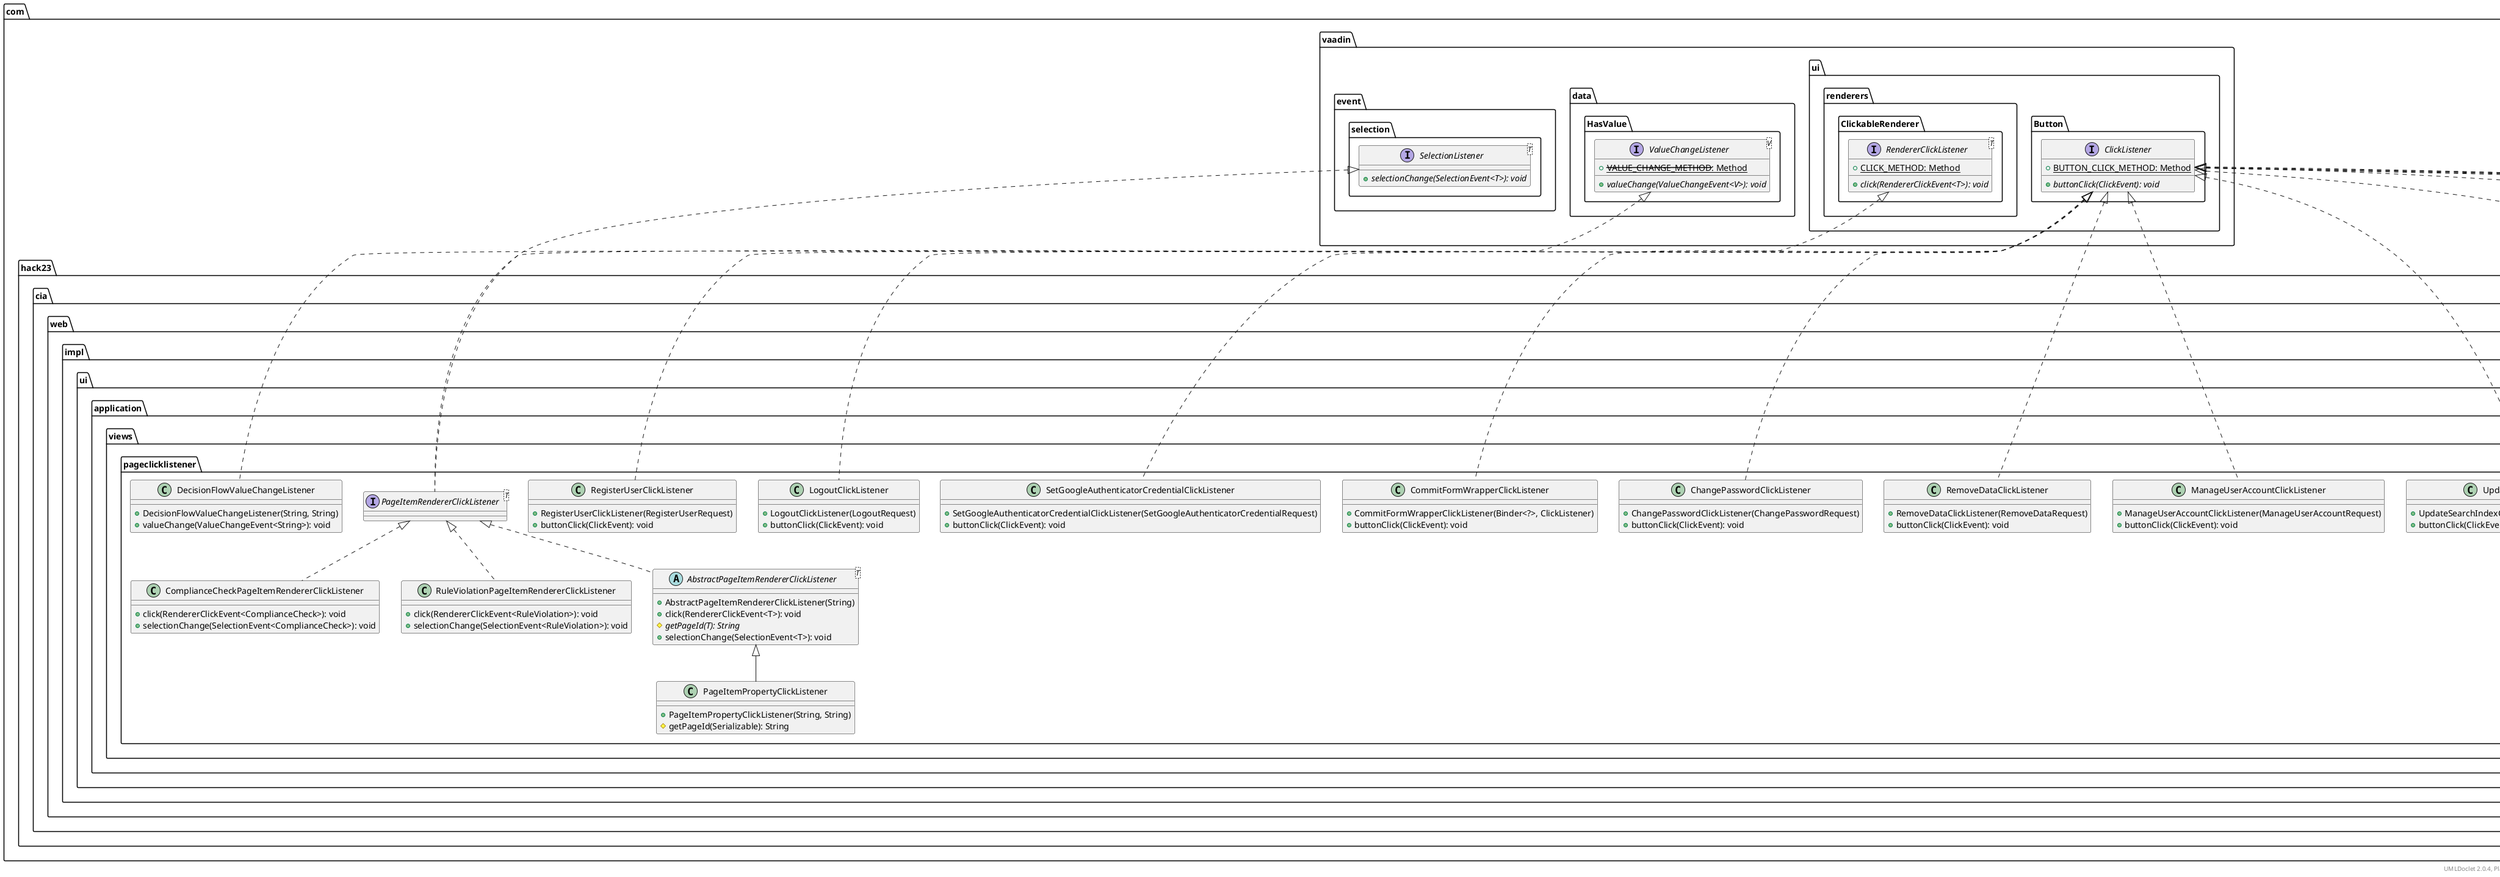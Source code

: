 @startuml
    namespace com.hack23.cia.web.impl.ui.application.views.pageclicklistener {

        class RefreshDataViewsClickListener [[RefreshDataViewsClickListener.html]] {
            +RefreshDataViewsClickListener(RefreshDataViewsRequest)
            +buttonClick(ClickEvent): void
        }

        class ComplianceCheckPageItemRendererClickListener [[ComplianceCheckPageItemRendererClickListener.html]] {
            +click(RendererClickEvent<ComplianceCheck>): void
            +selectionChange(SelectionEvent<ComplianceCheck>): void
        }

        class UpdateSearchIndexClickListener [[UpdateSearchIndexClickListener.html]] {
            +UpdateSearchIndexClickListener(UpdateSearchIndexRequest)
            +buttonClick(ClickEvent): void
        }

        class ManageUserAccountClickListener [[ManageUserAccountClickListener.html]] {
            +ManageUserAccountClickListener(ManageUserAccountRequest)
            +buttonClick(ClickEvent): void
        }

        class RemoveDataClickListener [[RemoveDataClickListener.html]] {
            +RemoveDataClickListener(RemoveDataRequest)
            +buttonClick(ClickEvent): void
        }

        class ChangePasswordClickListener [[ChangePasswordClickListener.html]] {
            +ChangePasswordClickListener(ChangePasswordRequest)
            +buttonClick(ClickEvent): void
        }

        class CommitFormWrapperClickListener [[CommitFormWrapperClickListener.html]] {
            +CommitFormWrapperClickListener(Binder<?>, ClickListener)
            +buttonClick(ClickEvent): void
        }

        class SetGoogleAuthenticatorCredentialClickListener [[SetGoogleAuthenticatorCredentialClickListener.html]] {
            +SetGoogleAuthenticatorCredentialClickListener(SetGoogleAuthenticatorCredentialRequest)
            +buttonClick(ClickEvent): void
        }

        class LogoutClickListener [[LogoutClickListener.html]] {
            +LogoutClickListener(LogoutRequest)
            +buttonClick(ClickEvent): void
        }

        class RegisterUserClickListener [[RegisterUserClickListener.html]] {
            +RegisterUserClickListener(RegisterUserRequest)
            +buttonClick(ClickEvent): void
        }

        class DecisionFlowValueChangeListener [[DecisionFlowValueChangeListener.html]] {
            +DecisionFlowValueChangeListener(String, String)
            +valueChange(ValueChangeEvent<String>): void
        }

        class PageItemPropertyClickListener [[PageItemPropertyClickListener.html]] {
            +PageItemPropertyClickListener(String, String)
            #getPageId(Serializable): String
        }

        class SearchDocumentClickListener [[SearchDocumentClickListener.html]] {
            +SearchDocumentClickListener(SearchDocumentRequest, SearchDocumentResponseHandler)
            +buttonClick(ClickEvent): void
        }

        class StartAgentClickListener [[StartAgentClickListener.html]] {
            +StartAgentClickListener(DataAgentTarget, DataAgentOperation)
            +buttonClick(ClickEvent): void
        }

        interface PageItemRendererClickListener<T> [[PageItemRendererClickListener.html]]

        class SendEmailClickListener [[SendEmailClickListener.html]] {
            +SendEmailClickListener(SendEmailRequest)
            +buttonClick(ClickEvent): void
        }

        class RuleViolationPageItemRendererClickListener [[RuleViolationPageItemRendererClickListener.html]] {
            +click(RendererClickEvent<RuleViolation>): void
            +selectionChange(SelectionEvent<RuleViolation>): void
        }

        class UpdateApplicationConfigurationClickListener [[UpdateApplicationConfigurationClickListener.html]] {
            +UpdateApplicationConfigurationClickListener(UpdateApplicationConfigurationRequest)
            +buttonClick(ClickEvent): void
        }

        abstract class AbstractPageItemRendererClickListener<T> [[AbstractPageItemRendererClickListener.html]] {
            +AbstractPageItemRendererClickListener(String)
            +click(RendererClickEvent<T>): void
            {abstract} #getPageId(T): String
            +selectionChange(SelectionEvent<T>): void
        }

        class ApplicationLoginListener [[ApplicationLoginListener.html]] {
            +ApplicationLoginListener(LoginRequest)
            +buttonClick(ClickEvent): void
        }

        class DisableGoogleAuthenticatorCredentialClickListener [[DisableGoogleAuthenticatorCredentialClickListener.html]] {
            +DisableGoogleAuthenticatorCredentialClickListener(DisableGoogleAuthenticatorCredentialRequest)
            +buttonClick(ClickEvent): void
        }

        com.vaadin.ui.Button.ClickListener <|.. RefreshDataViewsClickListener
        PageItemRendererClickListener <|.. ComplianceCheckPageItemRendererClickListener
        com.vaadin.ui.Button.ClickListener <|.. UpdateSearchIndexClickListener
        com.vaadin.ui.Button.ClickListener <|.. ManageUserAccountClickListener
        com.vaadin.ui.Button.ClickListener <|.. RemoveDataClickListener
        com.vaadin.ui.Button.ClickListener <|.. ChangePasswordClickListener
        com.vaadin.ui.Button.ClickListener <|.. CommitFormWrapperClickListener
        com.vaadin.ui.Button.ClickListener <|.. SetGoogleAuthenticatorCredentialClickListener
        com.vaadin.ui.Button.ClickListener <|.. LogoutClickListener
        com.vaadin.ui.Button.ClickListener <|.. RegisterUserClickListener
        com.vaadin.data.HasValue.ValueChangeListener <|.. DecisionFlowValueChangeListener
        AbstractPageItemRendererClickListener <|-- PageItemPropertyClickListener
        com.vaadin.ui.Button.ClickListener <|.. SearchDocumentClickListener
        com.vaadin.ui.Button.ClickListener <|.. StartAgentClickListener
        com.vaadin.ui.renderers.ClickableRenderer.RendererClickListener <|.. PageItemRendererClickListener
        com.vaadin.event.selection.SelectionListener <|.. PageItemRendererClickListener
        com.vaadin.ui.Button.ClickListener <|.. SendEmailClickListener
        PageItemRendererClickListener <|.. RuleViolationPageItemRendererClickListener
        com.vaadin.ui.Button.ClickListener <|.. UpdateApplicationConfigurationClickListener
        PageItemRendererClickListener <|.. AbstractPageItemRendererClickListener
        com.vaadin.ui.Button.ClickListener <|.. ApplicationLoginListener
        com.vaadin.ui.Button.ClickListener <|.. DisableGoogleAuthenticatorCredentialClickListener
    }

    namespace com.vaadin.ui {
        interface com.vaadin.ui.Button.ClickListener {
            {static} +BUTTON_CLICK_METHOD: Method
            {abstract} +buttonClick(ClickEvent): void
        }
    }

    namespace com.vaadin.data {
        interface com.vaadin.data.HasValue.ValueChangeListener<V> {
            {static} +--VALUE_CHANGE_METHOD--: Method
            {abstract} +valueChange(ValueChangeEvent<V>): void
        }
    }

    namespace com.vaadin.ui.renderers {
        interface com.vaadin.ui.renderers.ClickableRenderer.RendererClickListener<T> {
            {static} +CLICK_METHOD: Method
            {abstract} +click(RendererClickEvent<T>): void
        }
    }

    namespace com.vaadin.event.selection {
        interface SelectionListener<T> {
            {abstract} +selectionChange(SelectionEvent<T>): void
        }
    }

    center footer UMLDoclet 2.0.4, PlantUML 1.2019.06
@enduml
